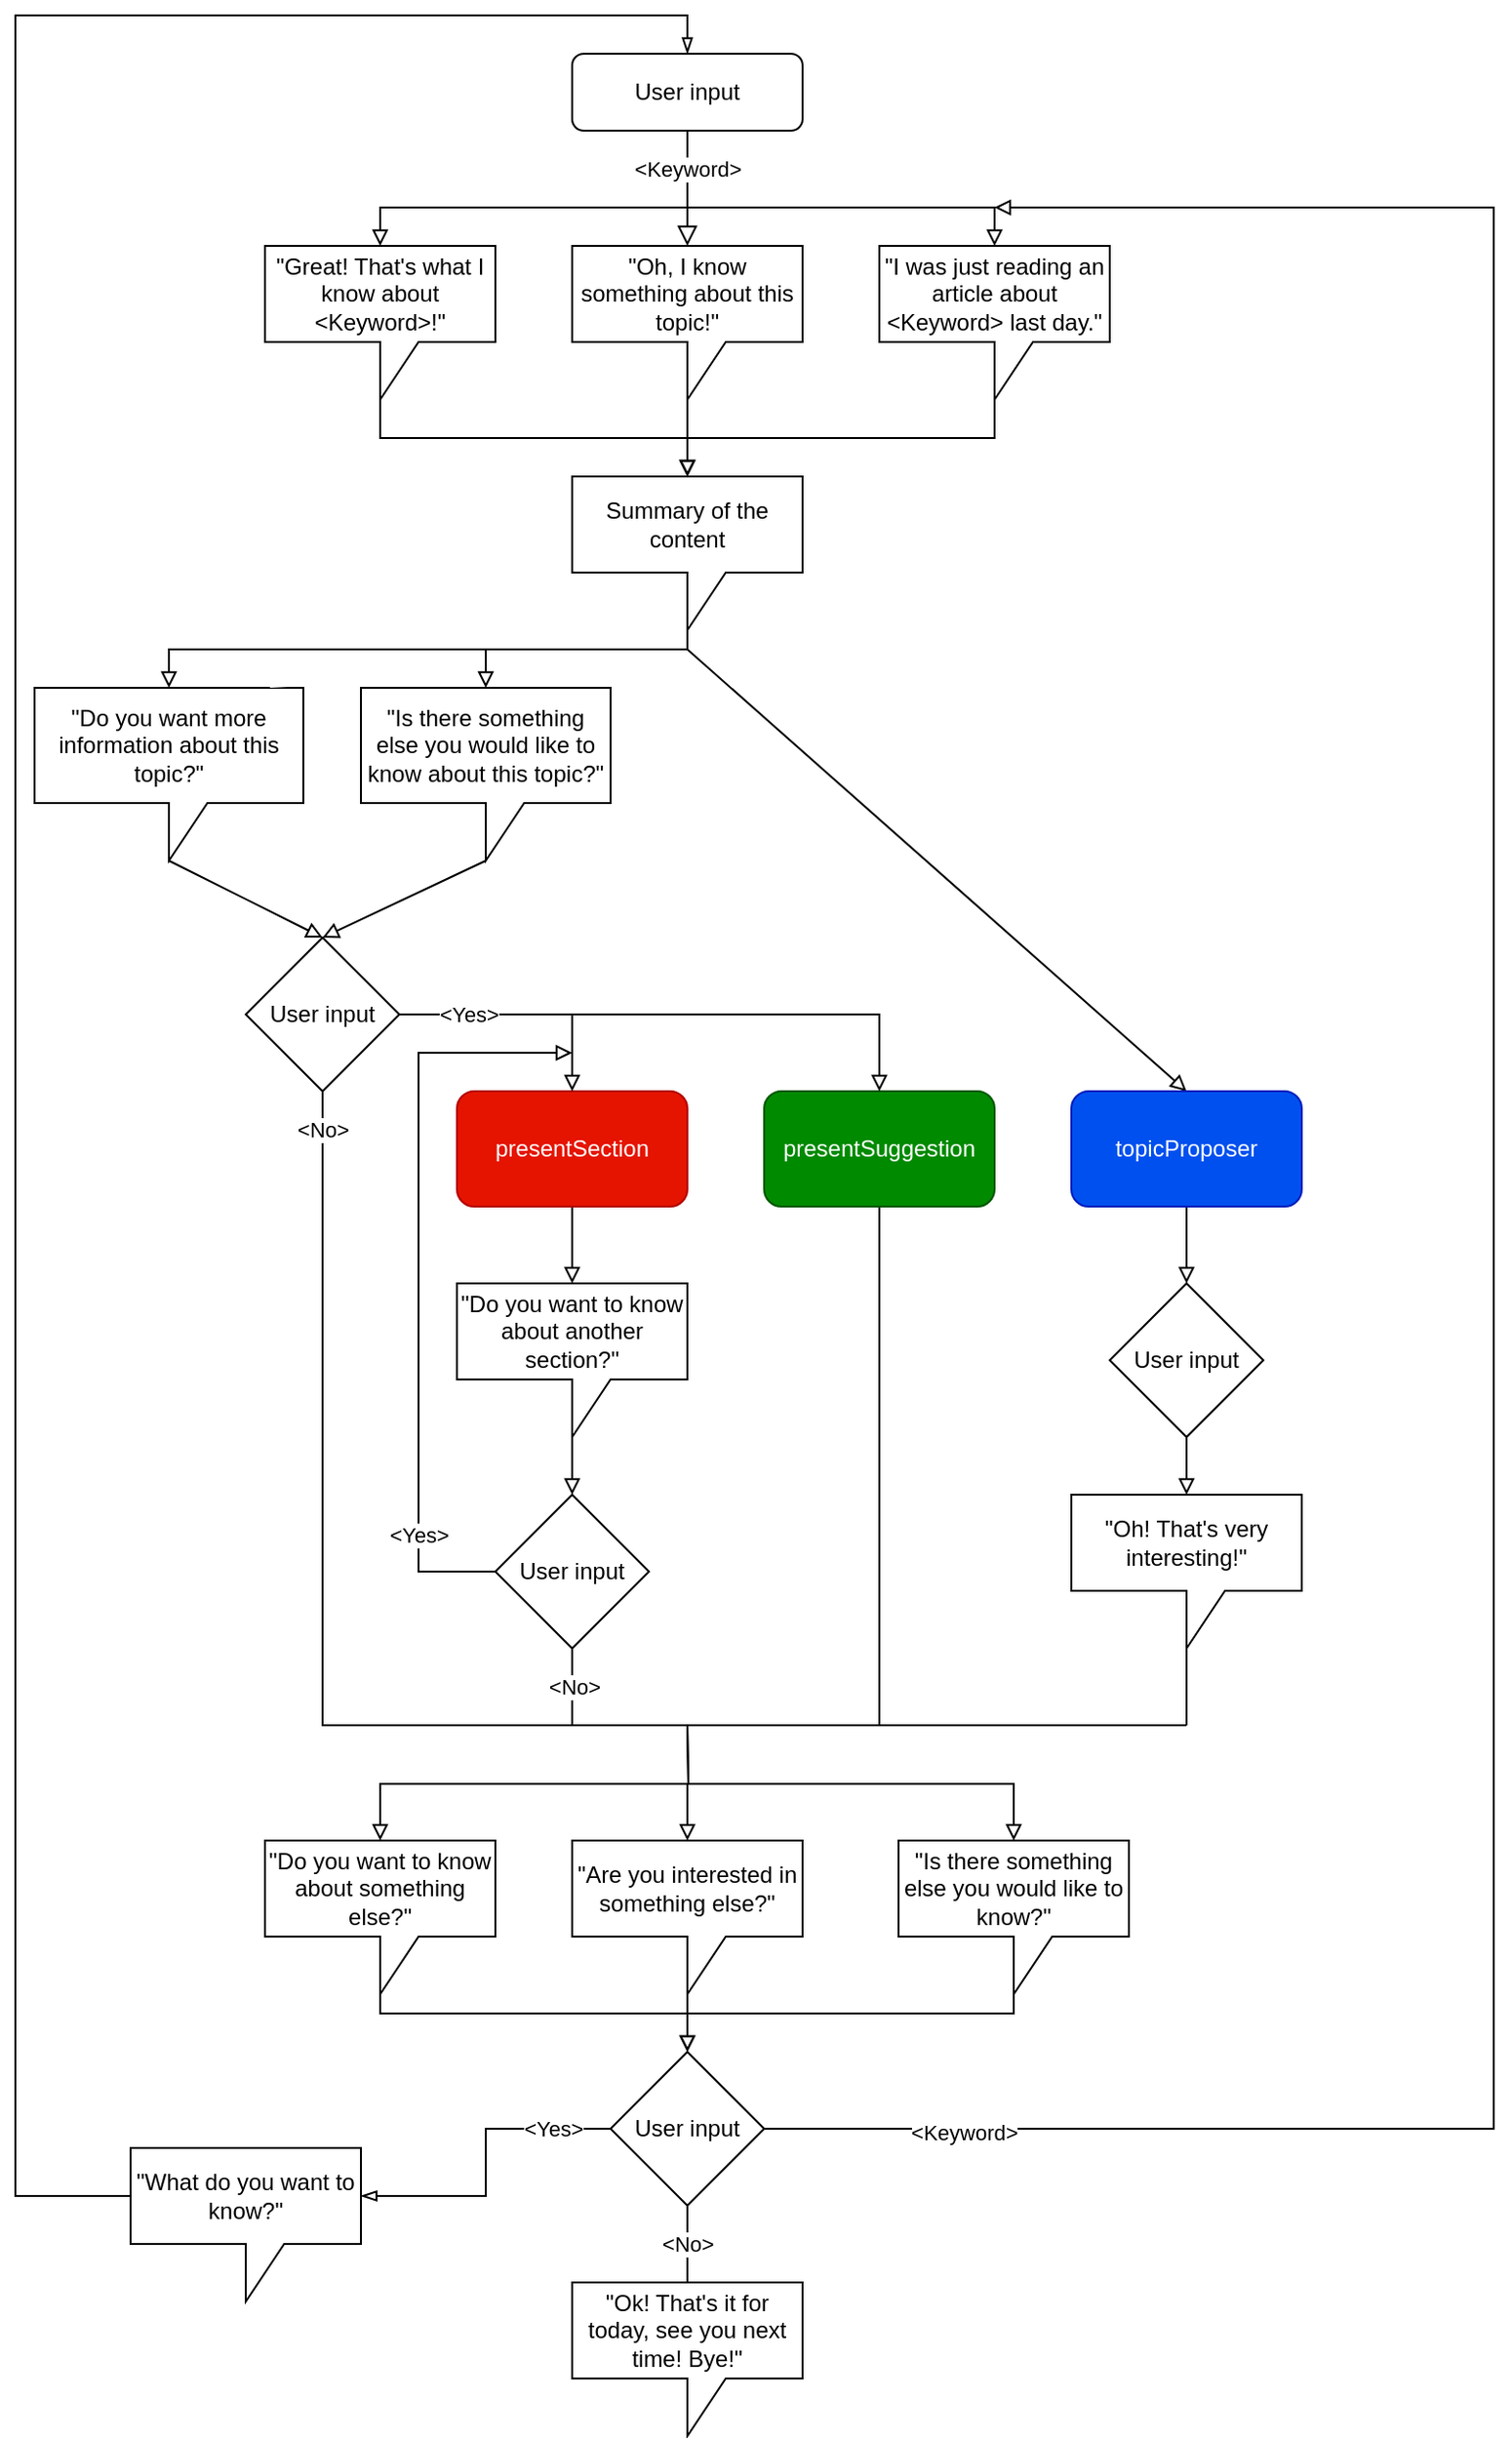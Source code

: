 <mxfile version="12.9.12" type="device"><diagram id="C5RBs43oDa-KdzZeNtuy" name="Page-1"><mxGraphModel dx="868" dy="450" grid="1" gridSize="10" guides="1" tooltips="1" connect="1" arrows="1" fold="1" page="1" pageScale="1" pageWidth="827" pageHeight="1169" math="0" shadow="0"><root><mxCell id="WIyWlLk6GJQsqaUBKTNV-0"/><mxCell id="WIyWlLk6GJQsqaUBKTNV-1" parent="WIyWlLk6GJQsqaUBKTNV-0"/><mxCell id="WIyWlLk6GJQsqaUBKTNV-2" value="" style="rounded=0;html=1;jettySize=auto;orthogonalLoop=1;fontSize=11;endArrow=block;endFill=0;endSize=8;strokeWidth=1;shadow=0;labelBackgroundColor=none;edgeStyle=orthogonalEdgeStyle;entryX=0.5;entryY=0;entryDx=0;entryDy=0;entryPerimeter=0;" parent="WIyWlLk6GJQsqaUBKTNV-1" source="WIyWlLk6GJQsqaUBKTNV-3" target="NMnXCnFfAikgmlehCm3o-2" edge="1"><mxGeometry relative="1" as="geometry"><mxPoint x="360" y="170" as="targetPoint"/></mxGeometry></mxCell><mxCell id="NMnXCnFfAikgmlehCm3o-29" style="edgeStyle=none;rounded=0;orthogonalLoop=1;jettySize=auto;html=1;exitX=0.5;exitY=1;exitDx=0;exitDy=0;entryX=0.5;entryY=0;entryDx=0;entryDy=0;entryPerimeter=0;endArrow=block;endFill=0;strokeColor=#FFFFFF;" parent="WIyWlLk6GJQsqaUBKTNV-1" source="WIyWlLk6GJQsqaUBKTNV-3" target="NMnXCnFfAikgmlehCm3o-1" edge="1"><mxGeometry relative="1" as="geometry"/></mxCell><mxCell id="NMnXCnFfAikgmlehCm3o-31" style="edgeStyle=orthogonalEdgeStyle;rounded=0;orthogonalLoop=1;jettySize=auto;html=1;exitX=0.5;exitY=1;exitDx=0;exitDy=0;entryX=0.5;entryY=0;entryDx=0;entryDy=0;entryPerimeter=0;endArrow=block;endFill=0;strokeColor=#000000;" parent="WIyWlLk6GJQsqaUBKTNV-1" source="WIyWlLk6GJQsqaUBKTNV-3" target="NMnXCnFfAikgmlehCm3o-1" edge="1"><mxGeometry relative="1" as="geometry"><Array as="points"><mxPoint x="360" y="140"/><mxPoint x="200" y="140"/></Array></mxGeometry></mxCell><mxCell id="NMnXCnFfAikgmlehCm3o-39" style="edgeStyle=orthogonalEdgeStyle;rounded=0;orthogonalLoop=1;jettySize=auto;html=1;exitX=0.5;exitY=1;exitDx=0;exitDy=0;endArrow=block;endFill=0;strokeColor=#000000;" parent="WIyWlLk6GJQsqaUBKTNV-1" source="WIyWlLk6GJQsqaUBKTNV-3" target="NMnXCnFfAikgmlehCm3o-3" edge="1"><mxGeometry relative="1" as="geometry"><Array as="points"><mxPoint x="360" y="140"/><mxPoint x="520" y="140"/></Array></mxGeometry></mxCell><mxCell id="NMnXCnFfAikgmlehCm3o-49" value="&amp;lt;Keyword&amp;gt;" style="edgeLabel;html=1;align=center;verticalAlign=middle;resizable=0;points=[];" parent="NMnXCnFfAikgmlehCm3o-39" vertex="1" connectable="0"><mxGeometry x="-0.227" relative="1" as="geometry"><mxPoint x="-45" y="-20" as="offset"/></mxGeometry></mxCell><mxCell id="WIyWlLk6GJQsqaUBKTNV-3" value="User input" style="rounded=1;whiteSpace=wrap;html=1;fontSize=12;glass=0;strokeWidth=1;shadow=0;" parent="WIyWlLk6GJQsqaUBKTNV-1" vertex="1"><mxGeometry x="300" y="60" width="120" height="40" as="geometry"/></mxCell><mxCell id="NMnXCnFfAikgmlehCm3o-22" value="" style="edgeStyle=none;rounded=0;orthogonalLoop=1;jettySize=auto;html=1;endArrow=block;endFill=0;strokeColor=#FFFFFF;" parent="WIyWlLk6GJQsqaUBKTNV-1" source="NMnXCnFfAikgmlehCm3o-1" edge="1"><mxGeometry relative="1" as="geometry"><mxPoint x="200" y="330" as="targetPoint"/></mxGeometry></mxCell><mxCell id="NMnXCnFfAikgmlehCm3o-35" style="edgeStyle=orthogonalEdgeStyle;rounded=0;orthogonalLoop=1;jettySize=auto;html=1;exitX=0;exitY=0;exitDx=60;exitDy=80;exitPerimeter=0;entryX=0.5;entryY=0;entryDx=0;entryDy=0;entryPerimeter=0;endArrow=block;endFill=0;strokeColor=#000000;" parent="WIyWlLk6GJQsqaUBKTNV-1" source="NMnXCnFfAikgmlehCm3o-1" edge="1"><mxGeometry relative="1" as="geometry"><mxPoint x="360" y="280" as="targetPoint"/><Array as="points"><mxPoint x="200" y="260"/><mxPoint x="360" y="260"/></Array></mxGeometry></mxCell><mxCell id="NMnXCnFfAikgmlehCm3o-1" value="&lt;span class=&quot;pl-s&quot; style=&quot;box-sizing: border-box ; font-family: , &amp;#34;consolas&amp;#34; , &amp;#34;liberation mono&amp;#34; , &amp;#34;menlo&amp;#34; , monospace&quot;&gt;&quot;Great! That's what I know about &amp;lt;Keyword&amp;gt;!&quot;&lt;/span&gt;" style="shape=callout;whiteSpace=wrap;html=1;perimeter=calloutPerimeter;" parent="WIyWlLk6GJQsqaUBKTNV-1" vertex="1"><mxGeometry x="140" y="160" width="120" height="80" as="geometry"/></mxCell><mxCell id="NMnXCnFfAikgmlehCm3o-24" value="" style="edgeStyle=none;rounded=0;orthogonalLoop=1;jettySize=auto;html=1;endArrow=block;endFill=0;strokeColor=#FFFFFF;" parent="WIyWlLk6GJQsqaUBKTNV-1" source="NMnXCnFfAikgmlehCm3o-38" edge="1"><mxGeometry relative="1" as="geometry"><mxPoint x="160" y="380" as="sourcePoint"/><mxPoint x="160" y="490" as="targetPoint"/></mxGeometry></mxCell><mxCell id="NMnXCnFfAikgmlehCm3o-36" style="edgeStyle=orthogonalEdgeStyle;rounded=0;orthogonalLoop=1;jettySize=auto;html=1;exitX=0;exitY=0;exitDx=60;exitDy=80;exitPerimeter=0;endArrow=block;endFill=0;strokeColor=#000000;" parent="WIyWlLk6GJQsqaUBKTNV-1" source="NMnXCnFfAikgmlehCm3o-2" edge="1"><mxGeometry relative="1" as="geometry"><mxPoint x="360" y="280" as="targetPoint"/></mxGeometry></mxCell><mxCell id="NMnXCnFfAikgmlehCm3o-2" value="&lt;span style=&quot;font-family: , &amp;#34;consolas&amp;#34; , &amp;#34;liberation mono&amp;#34; , &amp;#34;menlo&amp;#34; , monospace ; font-size: 12px ; font-style: normal ; font-weight: 400 ; letter-spacing: normal ; text-indent: 0px ; text-transform: none ; word-spacing: 0px ; float: none ; display: inline&quot;&gt;&quot;Oh, I know something about this topic!&quot;&lt;/span&gt;&lt;br&gt;" style="shape=callout;whiteSpace=wrap;html=1;perimeter=calloutPerimeter;" parent="WIyWlLk6GJQsqaUBKTNV-1" vertex="1"><mxGeometry x="300" y="160" width="120" height="80" as="geometry"/></mxCell><mxCell id="NMnXCnFfAikgmlehCm3o-37" style="edgeStyle=orthogonalEdgeStyle;rounded=0;orthogonalLoop=1;jettySize=auto;html=1;exitX=0;exitY=0;exitDx=60;exitDy=80;exitPerimeter=0;endArrow=block;endFill=0;strokeColor=#000000;" parent="WIyWlLk6GJQsqaUBKTNV-1" source="NMnXCnFfAikgmlehCm3o-3" edge="1"><mxGeometry relative="1" as="geometry"><mxPoint x="360" y="280" as="targetPoint"/><Array as="points"><mxPoint x="520" y="260"/><mxPoint x="360" y="260"/></Array></mxGeometry></mxCell><mxCell id="NMnXCnFfAikgmlehCm3o-3" value="&lt;span class=&quot;pl-s&quot; style=&quot;box-sizing: border-box ; font-family: , &amp;#34;consolas&amp;#34; , &amp;#34;liberation mono&amp;#34; , &amp;#34;menlo&amp;#34; , monospace ; font-size: 12px ; font-style: normal ; font-weight: 400 ; letter-spacing: normal ; text-indent: 0px ; text-transform: none ; word-spacing: 0px&quot;&gt;&quot;I was just reading an article about &lt;/span&gt;&lt;span style=&quot;font-family: , &amp;#34;consolas&amp;#34; , &amp;#34;liberation mono&amp;#34; , &amp;#34;menlo&amp;#34; , monospace ; font-size: 12px ; font-style: normal ; font-weight: 400 ; letter-spacing: normal ; text-indent: 0px ; text-transform: none ; word-spacing: 0px ; float: none ; display: inline&quot;&gt;&amp;lt;K&lt;/span&gt;&lt;span class=&quot;pl-s1&quot; style=&quot;box-sizing: border-box ; font-family: , &amp;#34;consolas&amp;#34; , &amp;#34;liberation mono&amp;#34; , &amp;#34;menlo&amp;#34; , monospace ; font-size: 12px ; font-style: normal ; font-weight: 400 ; letter-spacing: normal ; text-indent: 0px ; text-transform: none ; word-spacing: 0px&quot;&gt;eyword&amp;gt;&lt;/span&gt;&lt;span class=&quot;pl-s&quot; style=&quot;box-sizing: border-box ; font-family: , &amp;#34;consolas&amp;#34; , &amp;#34;liberation mono&amp;#34; , &amp;#34;menlo&amp;#34; , monospace ; font-size: 12px ; font-style: normal ; font-weight: 400 ; letter-spacing: normal ; text-indent: 0px ; text-transform: none ; word-spacing: 0px&quot;&gt;&amp;nbsp;last day.&quot;&lt;/span&gt;" style="shape=callout;whiteSpace=wrap;html=1;perimeter=calloutPerimeter;" parent="WIyWlLk6GJQsqaUBKTNV-1" vertex="1"><mxGeometry x="460" y="160" width="120" height="80" as="geometry"/></mxCell><mxCell id="NMnXCnFfAikgmlehCm3o-43" style="edgeStyle=orthogonalEdgeStyle;rounded=0;orthogonalLoop=1;jettySize=auto;html=1;exitX=0;exitY=0;exitDx=60;exitDy=80;exitPerimeter=0;entryX=0.5;entryY=0;entryDx=0;entryDy=0;entryPerimeter=0;endArrow=block;endFill=0;strokeColor=#000000;" parent="WIyWlLk6GJQsqaUBKTNV-1" source="NMnXCnFfAikgmlehCm3o-34" target="NMnXCnFfAikgmlehCm3o-38" edge="1"><mxGeometry relative="1" as="geometry"><Array as="points"><mxPoint x="360" y="370"/><mxPoint x="90" y="370"/></Array></mxGeometry></mxCell><mxCell id="NMnXCnFfAikgmlehCm3o-44" style="edgeStyle=orthogonalEdgeStyle;rounded=0;orthogonalLoop=1;jettySize=auto;html=1;exitX=0;exitY=0;exitDx=60;exitDy=80;exitPerimeter=0;entryX=0.5;entryY=0;entryDx=0;entryDy=0;entryPerimeter=0;endArrow=block;endFill=0;strokeColor=#000000;" parent="WIyWlLk6GJQsqaUBKTNV-1" source="NMnXCnFfAikgmlehCm3o-34" target="NMnXCnFfAikgmlehCm3o-41" edge="1"><mxGeometry relative="1" as="geometry"><Array as="points"><mxPoint x="360" y="370"/><mxPoint x="255" y="370"/></Array></mxGeometry></mxCell><mxCell id="NMnXCnFfAikgmlehCm3o-62" style="edgeStyle=none;rounded=0;orthogonalLoop=1;jettySize=auto;html=1;entryX=0.5;entryY=0;entryDx=0;entryDy=0;startArrow=none;startFill=0;endArrow=block;endFill=0;strokeColor=#000000;" parent="WIyWlLk6GJQsqaUBKTNV-1" target="NMnXCnFfAikgmlehCm3o-54" edge="1"><mxGeometry relative="1" as="geometry"><mxPoint x="360" y="370" as="sourcePoint"/></mxGeometry></mxCell><mxCell id="NMnXCnFfAikgmlehCm3o-34" value="Summary of the content" style="shape=callout;whiteSpace=wrap;html=1;perimeter=calloutPerimeter;" parent="WIyWlLk6GJQsqaUBKTNV-1" vertex="1"><mxGeometry x="300" y="280" width="120" height="80" as="geometry"/></mxCell><mxCell id="NMnXCnFfAikgmlehCm3o-74" style="edgeStyle=none;rounded=0;orthogonalLoop=1;jettySize=auto;html=1;exitX=0;exitY=0;exitDx=70;exitDy=90;exitPerimeter=0;entryX=0.5;entryY=0;entryDx=0;entryDy=0;startArrow=none;startFill=0;endArrow=block;endFill=0;strokeColor=#000000;" parent="WIyWlLk6GJQsqaUBKTNV-1" source="NMnXCnFfAikgmlehCm3o-38" target="NMnXCnFfAikgmlehCm3o-73" edge="1"><mxGeometry relative="1" as="geometry"/></mxCell><mxCell id="NMnXCnFfAikgmlehCm3o-38" value="&lt;span style=&quot;font-family: , &amp;#34;consolas&amp;#34; , &amp;#34;liberation mono&amp;#34; , &amp;#34;menlo&amp;#34; , monospace&quot;&gt;&quot;Do you want more information about this topic?&quot;&lt;/span&gt;" style="shape=callout;whiteSpace=wrap;html=1;perimeter=calloutPerimeter;" parent="WIyWlLk6GJQsqaUBKTNV-1" vertex="1"><mxGeometry x="20" y="390" width="140" height="90" as="geometry"/></mxCell><mxCell id="NMnXCnFfAikgmlehCm3o-76" style="edgeStyle=none;rounded=0;orthogonalLoop=1;jettySize=auto;html=1;exitX=0;exitY=0;exitDx=65;exitDy=90;exitPerimeter=0;entryX=0.5;entryY=0;entryDx=0;entryDy=0;startArrow=none;startFill=0;endArrow=block;endFill=0;strokeColor=#000000;" parent="WIyWlLk6GJQsqaUBKTNV-1" source="NMnXCnFfAikgmlehCm3o-41" target="NMnXCnFfAikgmlehCm3o-73" edge="1"><mxGeometry relative="1" as="geometry"/></mxCell><mxCell id="NMnXCnFfAikgmlehCm3o-41" value="&lt;span style=&quot;font-family: , &amp;#34;consolas&amp;#34; , &amp;#34;liberation mono&amp;#34; , &amp;#34;menlo&amp;#34; , monospace&quot;&gt;&quot;Is there something else you would like to know about this topic?&quot;&lt;/span&gt;" style="shape=callout;whiteSpace=wrap;html=1;perimeter=calloutPerimeter;" parent="WIyWlLk6GJQsqaUBKTNV-1" vertex="1"><mxGeometry x="190" y="390" width="130" height="90" as="geometry"/></mxCell><mxCell id="NMnXCnFfAikgmlehCm3o-40" value="" style="edgeStyle=none;rounded=0;orthogonalLoop=1;jettySize=auto;html=1;endArrow=block;endFill=0;strokeColor=#FFFFFF;" parent="WIyWlLk6GJQsqaUBKTNV-1" target="NMnXCnFfAikgmlehCm3o-38" edge="1"><mxGeometry relative="1" as="geometry"><mxPoint x="160" y="380" as="sourcePoint"/><mxPoint x="160" y="490" as="targetPoint"/></mxGeometry></mxCell><mxCell id="NMnXCnFfAikgmlehCm3o-83" style="edgeStyle=orthogonalEdgeStyle;rounded=0;orthogonalLoop=1;jettySize=auto;html=1;exitX=0.5;exitY=1;exitDx=0;exitDy=0;startArrow=none;startFill=0;endArrow=block;endFill=0;strokeColor=#000000;" parent="WIyWlLk6GJQsqaUBKTNV-1" source="NMnXCnFfAikgmlehCm3o-52" target="NMnXCnFfAikgmlehCm3o-82" edge="1"><mxGeometry relative="1" as="geometry"/></mxCell><mxCell id="NMnXCnFfAikgmlehCm3o-52" value="presentSection" style="rounded=1;whiteSpace=wrap;html=1;fillColor=#e51400;strokeColor=#B20000;fontColor=#ffffff;" parent="WIyWlLk6GJQsqaUBKTNV-1" vertex="1"><mxGeometry x="240" y="600" width="120" height="60" as="geometry"/></mxCell><mxCell id="NMnXCnFfAikgmlehCm3o-89" style="edgeStyle=orthogonalEdgeStyle;rounded=0;orthogonalLoop=1;jettySize=auto;html=1;exitX=0.5;exitY=1;exitDx=0;exitDy=0;startArrow=none;startFill=0;endArrow=none;endFill=0;strokeColor=#000000;" parent="WIyWlLk6GJQsqaUBKTNV-1" source="NMnXCnFfAikgmlehCm3o-53" edge="1"><mxGeometry relative="1" as="geometry"><mxPoint x="460" y="930" as="targetPoint"/></mxGeometry></mxCell><mxCell id="NMnXCnFfAikgmlehCm3o-53" value="presentSuggestion" style="rounded=1;whiteSpace=wrap;html=1;fillColor=#008a00;strokeColor=#005700;fontColor=#ffffff;" parent="WIyWlLk6GJQsqaUBKTNV-1" vertex="1"><mxGeometry x="400" y="600" width="120" height="60" as="geometry"/></mxCell><mxCell id="NMnXCnFfAikgmlehCm3o-92" style="edgeStyle=orthogonalEdgeStyle;rounded=0;orthogonalLoop=1;jettySize=auto;html=1;exitX=0.5;exitY=1;exitDx=0;exitDy=0;entryX=0.5;entryY=0;entryDx=0;entryDy=0;startArrow=none;startFill=0;endArrow=block;endFill=0;strokeColor=#000000;" parent="WIyWlLk6GJQsqaUBKTNV-1" source="NMnXCnFfAikgmlehCm3o-54" target="NMnXCnFfAikgmlehCm3o-91" edge="1"><mxGeometry relative="1" as="geometry"/></mxCell><mxCell id="NMnXCnFfAikgmlehCm3o-54" value="topicProposer" style="rounded=1;whiteSpace=wrap;html=1;fillColor=#0050ef;strokeColor=#001DBC;fontColor=#ffffff;" parent="WIyWlLk6GJQsqaUBKTNV-1" vertex="1"><mxGeometry x="560" y="600" width="120" height="60" as="geometry"/></mxCell><mxCell id="NMnXCnFfAikgmlehCm3o-77" style="edgeStyle=orthogonalEdgeStyle;rounded=0;orthogonalLoop=1;jettySize=auto;html=1;exitX=1;exitY=0.5;exitDx=0;exitDy=0;entryX=0.5;entryY=0;entryDx=0;entryDy=0;startArrow=none;startFill=0;endArrow=block;endFill=0;strokeColor=#000000;" parent="WIyWlLk6GJQsqaUBKTNV-1" source="NMnXCnFfAikgmlehCm3o-73" target="NMnXCnFfAikgmlehCm3o-52" edge="1"><mxGeometry relative="1" as="geometry"/></mxCell><mxCell id="NMnXCnFfAikgmlehCm3o-78" style="edgeStyle=orthogonalEdgeStyle;rounded=0;orthogonalLoop=1;jettySize=auto;html=1;exitX=1;exitY=0.5;exitDx=0;exitDy=0;entryX=0.5;entryY=0;entryDx=0;entryDy=0;startArrow=none;startFill=0;endArrow=block;endFill=0;strokeColor=#000000;" parent="WIyWlLk6GJQsqaUBKTNV-1" source="NMnXCnFfAikgmlehCm3o-73" target="NMnXCnFfAikgmlehCm3o-53" edge="1"><mxGeometry relative="1" as="geometry"/></mxCell><mxCell id="NMnXCnFfAikgmlehCm3o-79" value="&amp;lt;Yes&amp;gt;" style="edgeLabel;html=1;align=center;verticalAlign=middle;resizable=0;points=[];" parent="NMnXCnFfAikgmlehCm3o-78" vertex="1" connectable="0"><mxGeometry x="-0.756" relative="1" as="geometry"><mxPoint as="offset"/></mxGeometry></mxCell><mxCell id="NMnXCnFfAikgmlehCm3o-80" style="edgeStyle=orthogonalEdgeStyle;rounded=0;orthogonalLoop=1;jettySize=auto;html=1;exitX=0.5;exitY=1;exitDx=0;exitDy=0;startArrow=none;startFill=0;endArrow=none;endFill=0;strokeColor=#000000;" parent="WIyWlLk6GJQsqaUBKTNV-1" source="NMnXCnFfAikgmlehCm3o-73" edge="1"><mxGeometry relative="1" as="geometry"><mxPoint x="620" y="930" as="targetPoint"/><Array as="points"><mxPoint x="170" y="930"/><mxPoint x="620" y="930"/></Array></mxGeometry></mxCell><mxCell id="NMnXCnFfAikgmlehCm3o-81" value="&amp;lt;No&amp;gt;" style="edgeLabel;html=1;align=center;verticalAlign=middle;resizable=0;points=[];" parent="NMnXCnFfAikgmlehCm3o-80" vertex="1" connectable="0"><mxGeometry x="-0.29" y="-3" relative="1" as="geometry"><mxPoint x="3" y="-257" as="offset"/></mxGeometry></mxCell><mxCell id="NMnXCnFfAikgmlehCm3o-73" value="User input" style="rhombus;whiteSpace=wrap;html=1;" parent="WIyWlLk6GJQsqaUBKTNV-1" vertex="1"><mxGeometry x="130" y="520" width="80" height="80" as="geometry"/></mxCell><mxCell id="NMnXCnFfAikgmlehCm3o-85" style="edgeStyle=orthogonalEdgeStyle;rounded=0;orthogonalLoop=1;jettySize=auto;html=1;exitX=0;exitY=0;exitDx=60;exitDy=80;exitPerimeter=0;startArrow=none;startFill=0;endArrow=block;endFill=0;strokeColor=#000000;" parent="WIyWlLk6GJQsqaUBKTNV-1" source="NMnXCnFfAikgmlehCm3o-82" target="NMnXCnFfAikgmlehCm3o-84" edge="1"><mxGeometry relative="1" as="geometry"/></mxCell><mxCell id="NMnXCnFfAikgmlehCm3o-82" value="&lt;span style=&quot;font-family: , &amp;#34;consolas&amp;#34; , &amp;#34;liberation mono&amp;#34; , &amp;#34;menlo&amp;#34; , monospace&quot;&gt;&quot;Do you want to know about another section?&quot;&lt;/span&gt;" style="shape=callout;whiteSpace=wrap;html=1;perimeter=calloutPerimeter;" parent="WIyWlLk6GJQsqaUBKTNV-1" vertex="1"><mxGeometry x="240" y="700" width="120" height="80" as="geometry"/></mxCell><mxCell id="NMnXCnFfAikgmlehCm3o-86" style="edgeStyle=orthogonalEdgeStyle;rounded=0;orthogonalLoop=1;jettySize=auto;html=1;exitX=0;exitY=0.5;exitDx=0;exitDy=0;startArrow=none;startFill=0;endArrow=block;endFill=0;strokeColor=#000000;" parent="WIyWlLk6GJQsqaUBKTNV-1" source="NMnXCnFfAikgmlehCm3o-84" edge="1"><mxGeometry relative="1" as="geometry"><mxPoint x="300" y="580" as="targetPoint"/><Array as="points"><mxPoint x="220" y="850"/><mxPoint x="220" y="580"/><mxPoint x="300" y="580"/></Array></mxGeometry></mxCell><mxCell id="NMnXCnFfAikgmlehCm3o-87" value="&amp;lt;Yes&amp;gt;" style="edgeLabel;html=1;align=center;verticalAlign=middle;resizable=0;points=[];" parent="NMnXCnFfAikgmlehCm3o-86" vertex="1" connectable="0"><mxGeometry x="-0.556" y="1" relative="1" as="geometry"><mxPoint x="1" y="27" as="offset"/></mxGeometry></mxCell><mxCell id="NMnXCnFfAikgmlehCm3o-88" value="&amp;lt;No&amp;gt;" style="edgeStyle=orthogonalEdgeStyle;rounded=0;orthogonalLoop=1;jettySize=auto;html=1;exitX=0.5;exitY=1;exitDx=0;exitDy=0;startArrow=none;startFill=0;endArrow=none;endFill=0;strokeColor=#000000;" parent="WIyWlLk6GJQsqaUBKTNV-1" source="NMnXCnFfAikgmlehCm3o-84" edge="1"><mxGeometry relative="1" as="geometry"><mxPoint x="300" y="930" as="targetPoint"/><mxPoint as="offset"/></mxGeometry></mxCell><mxCell id="NMnXCnFfAikgmlehCm3o-84" value="User input" style="rhombus;whiteSpace=wrap;html=1;" parent="WIyWlLk6GJQsqaUBKTNV-1" vertex="1"><mxGeometry x="260" y="810" width="80" height="80" as="geometry"/></mxCell><mxCell id="NMnXCnFfAikgmlehCm3o-94" style="edgeStyle=orthogonalEdgeStyle;rounded=0;orthogonalLoop=1;jettySize=auto;html=1;exitX=0.5;exitY=1;exitDx=0;exitDy=0;startArrow=none;startFill=0;endArrow=block;endFill=0;strokeColor=#000000;" parent="WIyWlLk6GJQsqaUBKTNV-1" source="NMnXCnFfAikgmlehCm3o-91" target="NMnXCnFfAikgmlehCm3o-93" edge="1"><mxGeometry relative="1" as="geometry"/></mxCell><mxCell id="NMnXCnFfAikgmlehCm3o-91" value="User input" style="rhombus;whiteSpace=wrap;html=1;" parent="WIyWlLk6GJQsqaUBKTNV-1" vertex="1"><mxGeometry x="580" y="700" width="80" height="80" as="geometry"/></mxCell><mxCell id="NMnXCnFfAikgmlehCm3o-95" style="edgeStyle=orthogonalEdgeStyle;rounded=0;orthogonalLoop=1;jettySize=auto;html=1;exitX=0;exitY=0;exitDx=60;exitDy=80;exitPerimeter=0;startArrow=none;startFill=0;endArrow=none;endFill=0;strokeColor=#000000;" parent="WIyWlLk6GJQsqaUBKTNV-1" source="NMnXCnFfAikgmlehCm3o-93" edge="1"><mxGeometry relative="1" as="geometry"><mxPoint x="620" y="930" as="targetPoint"/></mxGeometry></mxCell><mxCell id="NMnXCnFfAikgmlehCm3o-93" value="&lt;span style=&quot;font-family: , &amp;#34;consolas&amp;#34; , &amp;#34;liberation mono&amp;#34; , &amp;#34;menlo&amp;#34; , monospace&quot;&gt;&quot;Oh! That's very interesting!&quot;&lt;/span&gt;" style="shape=callout;whiteSpace=wrap;html=1;perimeter=calloutPerimeter;" parent="WIyWlLk6GJQsqaUBKTNV-1" vertex="1"><mxGeometry x="560" y="810" width="120" height="80" as="geometry"/></mxCell><mxCell id="NMnXCnFfAikgmlehCm3o-104" style="edgeStyle=orthogonalEdgeStyle;rounded=0;orthogonalLoop=1;jettySize=auto;html=1;exitX=0;exitY=0;exitDx=60;exitDy=80;exitPerimeter=0;startArrow=none;startFill=0;endArrow=block;endFill=0;strokeColor=#000000;" parent="WIyWlLk6GJQsqaUBKTNV-1" source="NMnXCnFfAikgmlehCm3o-96" edge="1"><mxGeometry relative="1" as="geometry"><mxPoint x="360" y="1100" as="targetPoint"/><Array as="points"><mxPoint x="200" y="1080"/><mxPoint x="360" y="1080"/></Array></mxGeometry></mxCell><mxCell id="NMnXCnFfAikgmlehCm3o-109" style="edgeStyle=orthogonalEdgeStyle;rounded=0;orthogonalLoop=1;jettySize=auto;html=1;exitX=0.5;exitY=0;exitDx=0;exitDy=0;exitPerimeter=0;startArrow=block;startFill=0;endArrow=none;endFill=0;strokeColor=#000000;" parent="WIyWlLk6GJQsqaUBKTNV-1" source="NMnXCnFfAikgmlehCm3o-96" edge="1"><mxGeometry relative="1" as="geometry"><mxPoint x="360" y="930" as="targetPoint"/></mxGeometry></mxCell><mxCell id="NMnXCnFfAikgmlehCm3o-96" value="&lt;span style=&quot;font-family: , &amp;#34;consolas&amp;#34; , &amp;#34;liberation mono&amp;#34; , &amp;#34;menlo&amp;#34; , monospace&quot;&gt;&quot;Do you want to know about something else?&quot;&lt;/span&gt;" style="shape=callout;whiteSpace=wrap;html=1;perimeter=calloutPerimeter;" parent="WIyWlLk6GJQsqaUBKTNV-1" vertex="1"><mxGeometry x="140" y="990" width="120" height="80" as="geometry"/></mxCell><mxCell id="NMnXCnFfAikgmlehCm3o-102" style="edgeStyle=none;rounded=0;orthogonalLoop=1;jettySize=auto;html=1;exitX=0;exitY=0;exitDx=60;exitDy=80;exitPerimeter=0;entryX=0.5;entryY=0;entryDx=0;entryDy=0;startArrow=none;startFill=0;endArrow=block;endFill=0;strokeColor=#000000;" parent="WIyWlLk6GJQsqaUBKTNV-1" source="NMnXCnFfAikgmlehCm3o-97" edge="1"><mxGeometry relative="1" as="geometry"><mxPoint x="360" y="1100" as="targetPoint"/></mxGeometry></mxCell><mxCell id="NMnXCnFfAikgmlehCm3o-111" style="edgeStyle=orthogonalEdgeStyle;rounded=0;orthogonalLoop=1;jettySize=auto;html=1;exitX=0.5;exitY=0;exitDx=0;exitDy=0;exitPerimeter=0;startArrow=block;startFill=0;endArrow=none;endFill=0;strokeColor=#000000;" parent="WIyWlLk6GJQsqaUBKTNV-1" source="NMnXCnFfAikgmlehCm3o-97" edge="1"><mxGeometry relative="1" as="geometry"><mxPoint x="360" y="960" as="targetPoint"/></mxGeometry></mxCell><mxCell id="NMnXCnFfAikgmlehCm3o-97" value="&lt;span style=&quot;font-family: , &amp;#34;consolas&amp;#34; , &amp;#34;liberation mono&amp;#34; , &amp;#34;menlo&amp;#34; , monospace&quot;&gt;&quot;Are you interested in something else?&quot;&lt;/span&gt;" style="shape=callout;whiteSpace=wrap;html=1;perimeter=calloutPerimeter;" parent="WIyWlLk6GJQsqaUBKTNV-1" vertex="1"><mxGeometry x="300" y="990" width="120" height="80" as="geometry"/></mxCell><mxCell id="NMnXCnFfAikgmlehCm3o-124" style="edgeStyle=orthogonalEdgeStyle;rounded=0;orthogonalLoop=1;jettySize=auto;html=1;exitX=0.5;exitY=0;exitDx=0;exitDy=0;exitPerimeter=0;startArrow=block;startFill=0;endArrow=none;endFill=0;strokeColor=#000000;" parent="WIyWlLk6GJQsqaUBKTNV-1" source="NMnXCnFfAikgmlehCm3o-98" edge="1"><mxGeometry relative="1" as="geometry"><mxPoint x="360" y="930" as="targetPoint"/></mxGeometry></mxCell><mxCell id="NMnXCnFfAikgmlehCm3o-125" style="edgeStyle=orthogonalEdgeStyle;rounded=0;orthogonalLoop=1;jettySize=auto;html=1;exitX=0;exitY=0;exitDx=60;exitDy=80;exitPerimeter=0;startArrow=none;startFill=0;endArrow=none;endFill=0;strokeColor=#000000;" parent="WIyWlLk6GJQsqaUBKTNV-1" source="NMnXCnFfAikgmlehCm3o-98" edge="1"><mxGeometry relative="1" as="geometry"><mxPoint x="360" y="1080" as="targetPoint"/><Array as="points"><mxPoint x="530" y="1080"/><mxPoint x="360" y="1080"/></Array></mxGeometry></mxCell><mxCell id="NMnXCnFfAikgmlehCm3o-98" value="&lt;span style=&quot;font-family: , &amp;#34;consolas&amp;#34; , &amp;#34;liberation mono&amp;#34; , &amp;#34;menlo&amp;#34; , monospace&quot;&gt;&quot;Is there something else you would like to know?&quot;&lt;/span&gt;" style="shape=callout;whiteSpace=wrap;html=1;perimeter=calloutPerimeter;" parent="WIyWlLk6GJQsqaUBKTNV-1" vertex="1"><mxGeometry x="470" y="990" width="120" height="80" as="geometry"/></mxCell><mxCell id="NMnXCnFfAikgmlehCm3o-106" value="&amp;lt;No&amp;gt;" style="edgeStyle=orthogonalEdgeStyle;rounded=0;orthogonalLoop=1;jettySize=auto;html=1;exitX=0.5;exitY=1;exitDx=0;exitDy=0;startArrow=none;startFill=0;endArrow=block;endFill=0;strokeColor=#000000;entryX=0.5;entryY=0;entryDx=0;entryDy=0;entryPerimeter=0;" parent="WIyWlLk6GJQsqaUBKTNV-1" edge="1"><mxGeometry x="0.608" y="-21" relative="1" as="geometry"><mxPoint x="360" y="1180" as="sourcePoint"/><mxPoint x="360" y="1231" as="targetPoint"/><Array as="points"><mxPoint x="360" y="1221"/><mxPoint x="360" y="1221"/></Array><mxPoint x="21" y="-21" as="offset"/></mxGeometry></mxCell><mxCell id="NMnXCnFfAikgmlehCm3o-105" value="&lt;span style=&quot;font-family: , &amp;#34;consolas&amp;#34; , &amp;#34;liberation mono&amp;#34; , &amp;#34;menlo&amp;#34; , monospace&quot;&gt;&quot;Ok! That's it for today, see you next time! Bye!&quot;&lt;/span&gt;" style="shape=callout;whiteSpace=wrap;html=1;perimeter=calloutPerimeter;" parent="WIyWlLk6GJQsqaUBKTNV-1" vertex="1"><mxGeometry x="300" y="1220" width="120" height="80" as="geometry"/></mxCell><mxCell id="NMnXCnFfAikgmlehCm3o-126" style="edgeStyle=orthogonalEdgeStyle;rounded=0;orthogonalLoop=1;jettySize=auto;html=1;exitX=1;exitY=0.5;exitDx=0;exitDy=0;startArrow=none;startFill=0;endArrow=block;endFill=0;strokeColor=#000000;" parent="WIyWlLk6GJQsqaUBKTNV-1" source="NMnXCnFfAikgmlehCm3o-122" edge="1"><mxGeometry relative="1" as="geometry"><mxPoint x="520" y="140" as="targetPoint"/><Array as="points"><mxPoint x="780" y="1140"/><mxPoint x="780" y="140"/></Array></mxGeometry></mxCell><mxCell id="NMnXCnFfAikgmlehCm3o-127" value="&amp;lt;Keyword&amp;gt;" style="edgeLabel;html=1;align=center;verticalAlign=middle;resizable=0;points=[];" parent="NMnXCnFfAikgmlehCm3o-126" vertex="1" connectable="0"><mxGeometry x="-0.873" y="-2" relative="1" as="geometry"><mxPoint as="offset"/></mxGeometry></mxCell><mxCell id="NMnXCnFfAikgmlehCm3o-129" style="edgeStyle=orthogonalEdgeStyle;rounded=0;orthogonalLoop=1;jettySize=auto;html=1;exitX=0;exitY=0.5;exitDx=0;exitDy=0;entryX=0;entryY=0;entryDx=120;entryDy=25;entryPerimeter=0;startArrow=none;startFill=0;endArrow=blockThin;endFill=0;strokeColor=#000000;" parent="WIyWlLk6GJQsqaUBKTNV-1" source="NMnXCnFfAikgmlehCm3o-122" target="NMnXCnFfAikgmlehCm3o-128" edge="1"><mxGeometry relative="1" as="geometry"/></mxCell><mxCell id="NMnXCnFfAikgmlehCm3o-130" value="&amp;lt;Yes&amp;gt;" style="edgeLabel;html=1;align=center;verticalAlign=middle;resizable=0;points=[];" parent="NMnXCnFfAikgmlehCm3o-129" vertex="1" connectable="0"><mxGeometry x="-0.378" relative="1" as="geometry"><mxPoint x="21" as="offset"/></mxGeometry></mxCell><mxCell id="NMnXCnFfAikgmlehCm3o-122" value="User input" style="rhombus;whiteSpace=wrap;html=1;" parent="WIyWlLk6GJQsqaUBKTNV-1" vertex="1"><mxGeometry x="320" y="1100" width="80" height="80" as="geometry"/></mxCell><mxCell id="NMnXCnFfAikgmlehCm3o-131" style="edgeStyle=orthogonalEdgeStyle;rounded=0;orthogonalLoop=1;jettySize=auto;html=1;exitX=0;exitY=0;exitDx=0;exitDy=25;exitPerimeter=0;entryX=0.5;entryY=0;entryDx=0;entryDy=0;startArrow=none;startFill=0;endArrow=blockThin;endFill=0;strokeColor=#000000;" parent="WIyWlLk6GJQsqaUBKTNV-1" source="NMnXCnFfAikgmlehCm3o-128" target="WIyWlLk6GJQsqaUBKTNV-3" edge="1"><mxGeometry relative="1" as="geometry"><Array as="points"><mxPoint x="10" y="1175"/><mxPoint x="10" y="40"/><mxPoint x="360" y="40"/></Array></mxGeometry></mxCell><mxCell id="NMnXCnFfAikgmlehCm3o-128" value="&lt;span style=&quot;font-family: , &amp;#34;consolas&amp;#34; , &amp;#34;liberation mono&amp;#34; , &amp;#34;menlo&amp;#34; , monospace&quot;&gt;&quot;What do you want to know?&quot;&lt;/span&gt;" style="shape=callout;whiteSpace=wrap;html=1;perimeter=calloutPerimeter;" parent="WIyWlLk6GJQsqaUBKTNV-1" vertex="1"><mxGeometry x="70" y="1150" width="120" height="80" as="geometry"/></mxCell></root></mxGraphModel></diagram></mxfile>